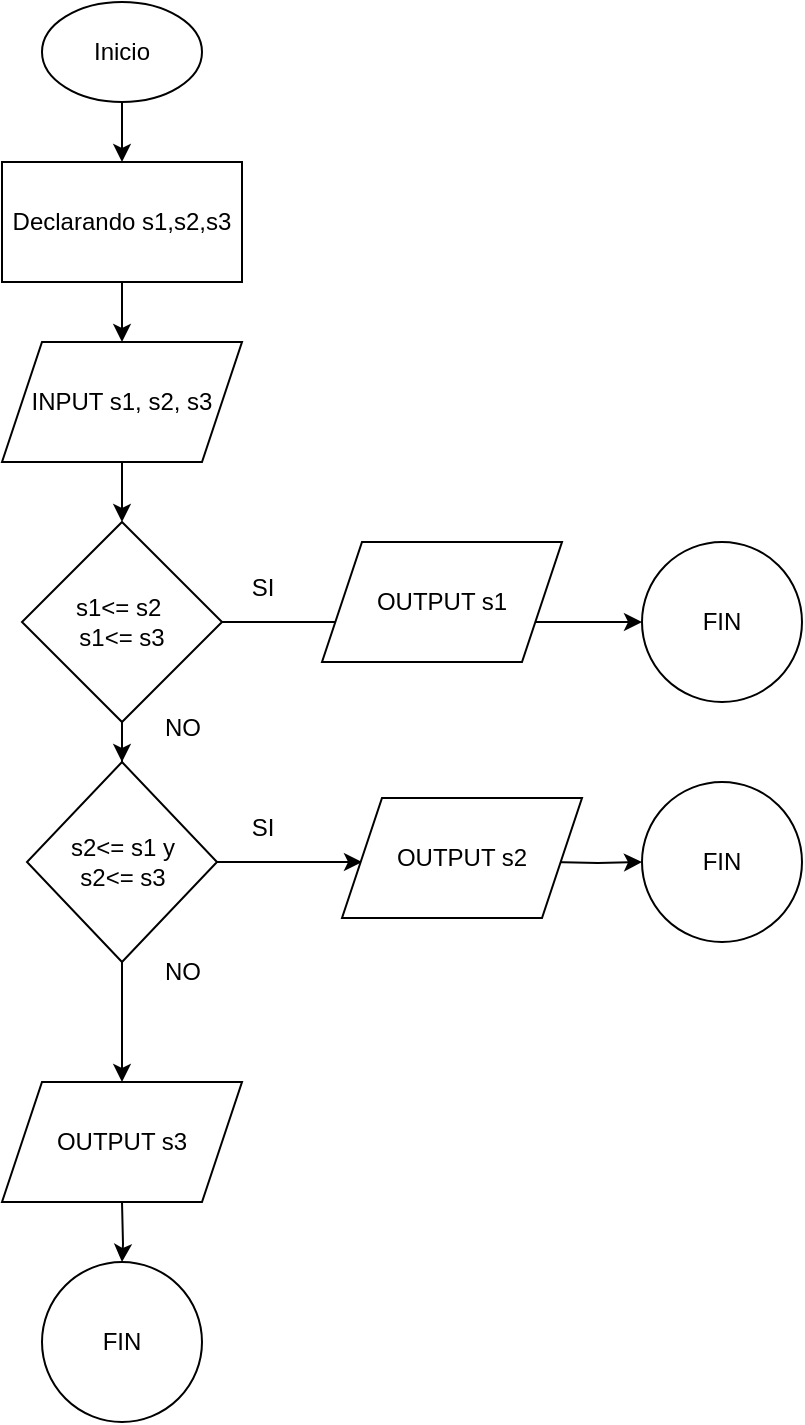 <mxfile version="24.3.1" type="google">
  <diagram name="Página-1" id="IjQymmA_iJFb-aKypDs4">
    <mxGraphModel grid="1" page="1" gridSize="10" guides="1" tooltips="1" connect="1" arrows="1" fold="1" pageScale="1" pageWidth="827" pageHeight="1169" math="0" shadow="0">
      <root>
        <mxCell id="0" />
        <mxCell id="1" parent="0" />
        <mxCell id="hZn3YmAHAuu6jFXq-Dtv-1" value="" style="edgeStyle=orthogonalEdgeStyle;rounded=0;orthogonalLoop=1;jettySize=auto;html=1;" edge="1" parent="1" source="hZn3YmAHAuu6jFXq-Dtv-2" target="hZn3YmAHAuu6jFXq-Dtv-4">
          <mxGeometry relative="1" as="geometry" />
        </mxCell>
        <mxCell id="hZn3YmAHAuu6jFXq-Dtv-2" value="Inicio" style="ellipse;whiteSpace=wrap;html=1;" vertex="1" parent="1">
          <mxGeometry x="60" y="40" width="80" height="50" as="geometry" />
        </mxCell>
        <mxCell id="hZn3YmAHAuu6jFXq-Dtv-3" value="" style="edgeStyle=orthogonalEdgeStyle;rounded=0;orthogonalLoop=1;jettySize=auto;html=1;" edge="1" parent="1" source="hZn3YmAHAuu6jFXq-Dtv-4" target="hZn3YmAHAuu6jFXq-Dtv-6">
          <mxGeometry relative="1" as="geometry" />
        </mxCell>
        <mxCell id="hZn3YmAHAuu6jFXq-Dtv-4" value="Declarando s1,s2,s3" style="whiteSpace=wrap;html=1;" vertex="1" parent="1">
          <mxGeometry x="40" y="120" width="120" height="60" as="geometry" />
        </mxCell>
        <mxCell id="hZn3YmAHAuu6jFXq-Dtv-5" value="" style="edgeStyle=orthogonalEdgeStyle;rounded=0;orthogonalLoop=1;jettySize=auto;html=1;" edge="1" parent="1" source="hZn3YmAHAuu6jFXq-Dtv-6" target="hZn3YmAHAuu6jFXq-Dtv-9">
          <mxGeometry relative="1" as="geometry" />
        </mxCell>
        <mxCell id="hZn3YmAHAuu6jFXq-Dtv-6" value="INPUT s1, s2, s3" style="shape=parallelogram;perimeter=parallelogramPerimeter;whiteSpace=wrap;html=1;fixedSize=1;" vertex="1" parent="1">
          <mxGeometry x="40" y="210" width="120" height="60" as="geometry" />
        </mxCell>
        <mxCell id="hZn3YmAHAuu6jFXq-Dtv-7" value="" style="edgeStyle=orthogonalEdgeStyle;rounded=0;orthogonalLoop=1;jettySize=auto;html=1;" edge="1" parent="1" source="hZn3YmAHAuu6jFXq-Dtv-9">
          <mxGeometry relative="1" as="geometry">
            <mxPoint x="220" y="350" as="targetPoint" />
          </mxGeometry>
        </mxCell>
        <mxCell id="hZn3YmAHAuu6jFXq-Dtv-8" value="" style="edgeStyle=orthogonalEdgeStyle;rounded=0;orthogonalLoop=1;jettySize=auto;html=1;" edge="1" parent="1" source="hZn3YmAHAuu6jFXq-Dtv-9" target="hZn3YmAHAuu6jFXq-Dtv-15">
          <mxGeometry relative="1" as="geometry" />
        </mxCell>
        <mxCell id="hZn3YmAHAuu6jFXq-Dtv-9" value="s1&amp;lt;= s2&amp;nbsp;&lt;br&gt;s1&amp;lt;= s3" style="rhombus;whiteSpace=wrap;html=1;" vertex="1" parent="1">
          <mxGeometry x="50" y="300" width="100" height="100" as="geometry" />
        </mxCell>
        <mxCell id="hZn3YmAHAuu6jFXq-Dtv-10" value="" style="edgeStyle=orthogonalEdgeStyle;rounded=0;orthogonalLoop=1;jettySize=auto;html=1;exitX=0.885;exitY=0.667;exitDx=0;exitDy=0;exitPerimeter=0;" edge="1" parent="1" source="hZn3YmAHAuu6jFXq-Dtv-26" target="hZn3YmAHAuu6jFXq-Dtv-23">
          <mxGeometry relative="1" as="geometry">
            <mxPoint x="320" y="350" as="sourcePoint" />
          </mxGeometry>
        </mxCell>
        <mxCell id="hZn3YmAHAuu6jFXq-Dtv-12" value="SI" style="text;html=1;align=center;verticalAlign=middle;resizable=0;points=[];autosize=1;strokeColor=none;fillColor=none;" vertex="1" parent="1">
          <mxGeometry x="155" y="318" width="30" height="30" as="geometry" />
        </mxCell>
        <mxCell id="hZn3YmAHAuu6jFXq-Dtv-13" value="" style="edgeStyle=orthogonalEdgeStyle;rounded=0;orthogonalLoop=1;jettySize=auto;html=1;" edge="1" parent="1" source="hZn3YmAHAuu6jFXq-Dtv-15">
          <mxGeometry relative="1" as="geometry">
            <mxPoint x="220" y="470" as="targetPoint" />
          </mxGeometry>
        </mxCell>
        <mxCell id="hZn3YmAHAuu6jFXq-Dtv-14" value="" style="edgeStyle=orthogonalEdgeStyle;rounded=0;orthogonalLoop=1;jettySize=auto;html=1;" edge="1" parent="1" source="hZn3YmAHAuu6jFXq-Dtv-15">
          <mxGeometry relative="1" as="geometry">
            <mxPoint x="100" y="580" as="targetPoint" />
          </mxGeometry>
        </mxCell>
        <mxCell id="hZn3YmAHAuu6jFXq-Dtv-15" value="s2&amp;lt;= s1 y&lt;div&gt;s2&amp;lt;= s3&lt;/div&gt;" style="rhombus;whiteSpace=wrap;html=1;" vertex="1" parent="1">
          <mxGeometry x="52.5" y="420" width="95" height="100" as="geometry" />
        </mxCell>
        <mxCell id="hZn3YmAHAuu6jFXq-Dtv-16" value="" style="edgeStyle=orthogonalEdgeStyle;rounded=0;orthogonalLoop=1;jettySize=auto;html=1;" edge="1" parent="1" target="hZn3YmAHAuu6jFXq-Dtv-24">
          <mxGeometry relative="1" as="geometry">
            <mxPoint x="315" y="470" as="sourcePoint" />
          </mxGeometry>
        </mxCell>
        <mxCell id="hZn3YmAHAuu6jFXq-Dtv-18" value="" style="edgeStyle=orthogonalEdgeStyle;rounded=0;orthogonalLoop=1;jettySize=auto;html=1;" edge="1" parent="1" target="hZn3YmAHAuu6jFXq-Dtv-25">
          <mxGeometry relative="1" as="geometry">
            <mxPoint x="100" y="640" as="sourcePoint" />
          </mxGeometry>
        </mxCell>
        <mxCell id="hZn3YmAHAuu6jFXq-Dtv-20" value="SI" style="text;html=1;align=center;verticalAlign=middle;resizable=0;points=[];autosize=1;strokeColor=none;fillColor=none;" vertex="1" parent="1">
          <mxGeometry x="155" y="438" width="30" height="30" as="geometry" />
        </mxCell>
        <mxCell id="hZn3YmAHAuu6jFXq-Dtv-21" value="NO" style="text;html=1;align=center;verticalAlign=middle;resizable=0;points=[];autosize=1;strokeColor=none;fillColor=none;" vertex="1" parent="1">
          <mxGeometry x="110" y="388" width="40" height="30" as="geometry" />
        </mxCell>
        <mxCell id="hZn3YmAHAuu6jFXq-Dtv-22" value="NO" style="text;html=1;align=center;verticalAlign=middle;resizable=0;points=[];autosize=1;strokeColor=none;fillColor=none;" vertex="1" parent="1">
          <mxGeometry x="110" y="510" width="40" height="30" as="geometry" />
        </mxCell>
        <mxCell id="hZn3YmAHAuu6jFXq-Dtv-23" value="FIN" style="ellipse;whiteSpace=wrap;html=1;" vertex="1" parent="1">
          <mxGeometry x="360" y="310" width="80" height="80" as="geometry" />
        </mxCell>
        <mxCell id="hZn3YmAHAuu6jFXq-Dtv-24" value="FIN" style="ellipse;whiteSpace=wrap;html=1;" vertex="1" parent="1">
          <mxGeometry x="360" y="430" width="80" height="80" as="geometry" />
        </mxCell>
        <mxCell id="hZn3YmAHAuu6jFXq-Dtv-25" value="FIN" style="ellipse;whiteSpace=wrap;html=1;" vertex="1" parent="1">
          <mxGeometry x="60" y="670" width="80" height="80" as="geometry" />
        </mxCell>
        <mxCell id="hZn3YmAHAuu6jFXq-Dtv-26" value="OUTPUT s1" style="shape=parallelogram;perimeter=parallelogramPerimeter;whiteSpace=wrap;html=1;fixedSize=1;" vertex="1" parent="1">
          <mxGeometry x="200" y="310" width="120" height="60" as="geometry" />
        </mxCell>
        <mxCell id="hZn3YmAHAuu6jFXq-Dtv-27" value="OUTPUT s2" style="shape=parallelogram;perimeter=parallelogramPerimeter;whiteSpace=wrap;html=1;fixedSize=1;" vertex="1" parent="1">
          <mxGeometry x="210" y="438" width="120" height="60" as="geometry" />
        </mxCell>
        <mxCell id="hZn3YmAHAuu6jFXq-Dtv-28" value="OUTPUT s3" style="shape=parallelogram;perimeter=parallelogramPerimeter;whiteSpace=wrap;html=1;fixedSize=1;" vertex="1" parent="1">
          <mxGeometry x="40" y="580" width="120" height="60" as="geometry" />
        </mxCell>
      </root>
    </mxGraphModel>
  </diagram>
</mxfile>

